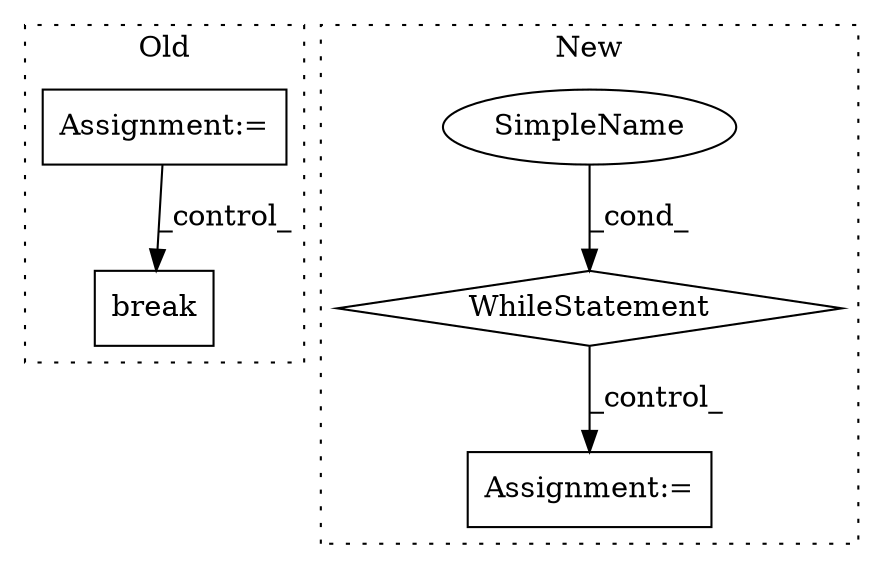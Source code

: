 digraph G {
subgraph cluster0 {
1 [label="break" a="10" s="3257" l="6" shape="box"];
3 [label="Assignment:=" a="7" s="2989,3090" l="69,2" shape="box"];
label = "Old";
style="dotted";
}
subgraph cluster1 {
2 [label="WhileStatement" a="61" s="3231,3263" l="7,2" shape="diamond"];
4 [label="Assignment:=" a="7" s="3682" l="1" shape="box"];
5 [label="SimpleName" a="42" s="" l="" shape="ellipse"];
label = "New";
style="dotted";
}
2 -> 4 [label="_control_"];
3 -> 1 [label="_control_"];
5 -> 2 [label="_cond_"];
}